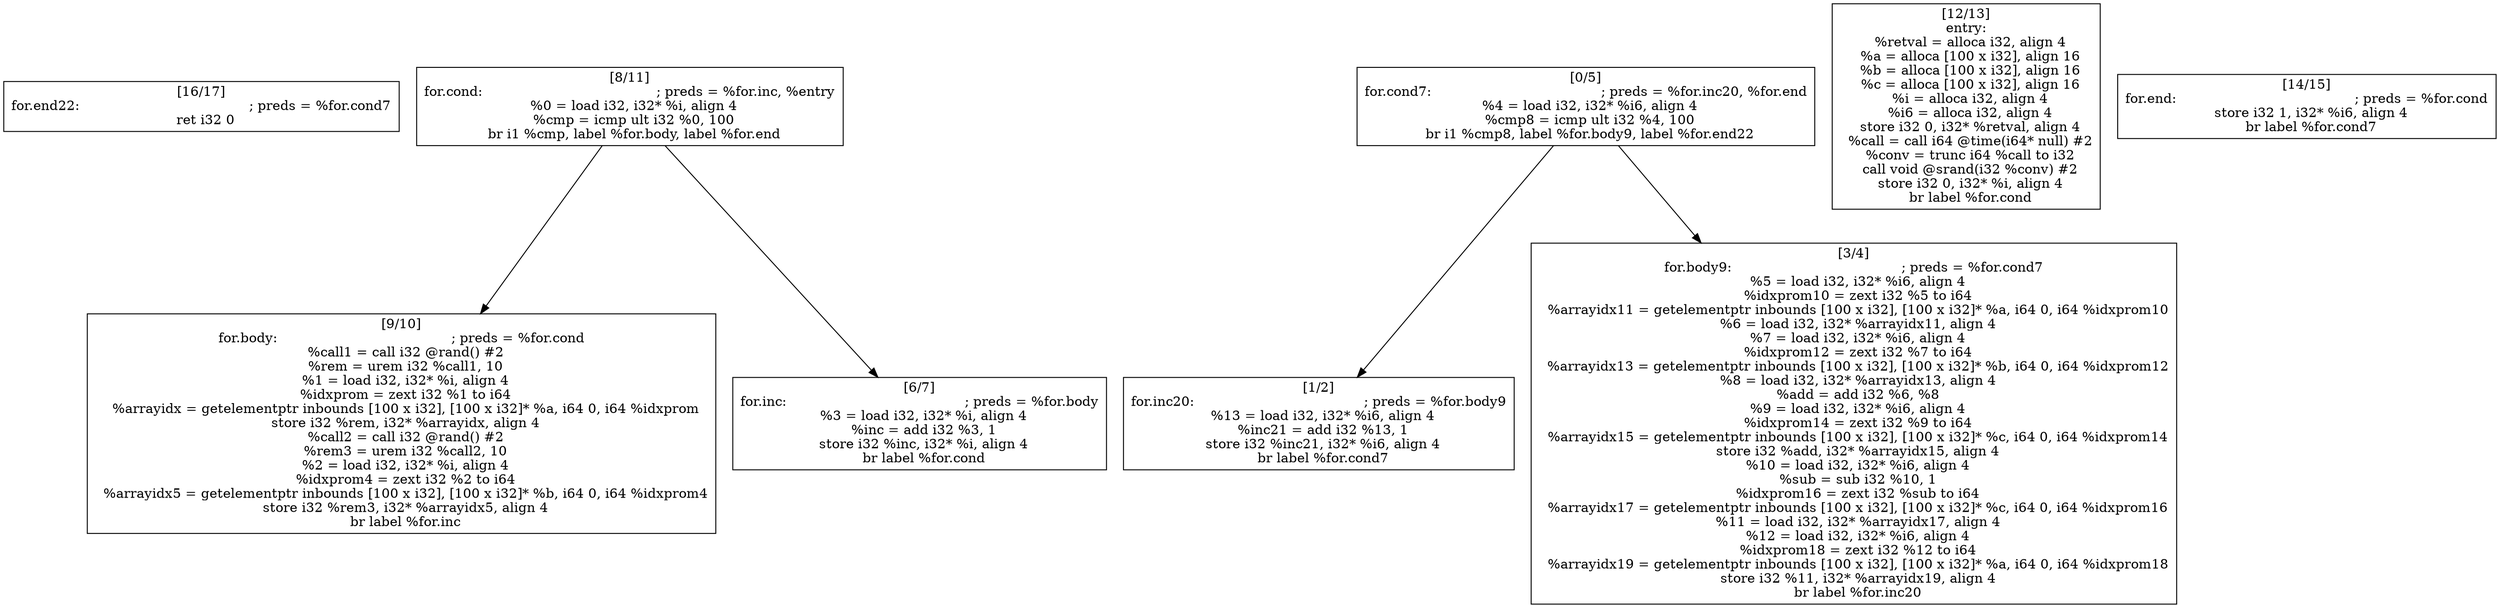 
digraph G {


node26 [label="[16/17]
for.end22:                                        ; preds = %for.cond7
  ret i32 0
",shape=rectangle ]
node25 [label="[9/10]
for.body:                                         ; preds = %for.cond
  %call1 = call i32 @rand() #2
  %rem = urem i32 %call1, 10
  %1 = load i32, i32* %i, align 4
  %idxprom = zext i32 %1 to i64
  %arrayidx = getelementptr inbounds [100 x i32], [100 x i32]* %a, i64 0, i64 %idxprom
  store i32 %rem, i32* %arrayidx, align 4
  %call2 = call i32 @rand() #2
  %rem3 = urem i32 %call2, 10
  %2 = load i32, i32* %i, align 4
  %idxprom4 = zext i32 %2 to i64
  %arrayidx5 = getelementptr inbounds [100 x i32], [100 x i32]* %b, i64 0, i64 %idxprom4
  store i32 %rem3, i32* %arrayidx5, align 4
  br label %for.inc
",shape=rectangle ]
node24 [label="[1/2]
for.inc20:                                        ; preds = %for.body9
  %13 = load i32, i32* %i6, align 4
  %inc21 = add i32 %13, 1
  store i32 %inc21, i32* %i6, align 4
  br label %for.cond7
",shape=rectangle ]
node19 [label="[12/13]
entry:
  %retval = alloca i32, align 4
  %a = alloca [100 x i32], align 16
  %b = alloca [100 x i32], align 16
  %c = alloca [100 x i32], align 16
  %i = alloca i32, align 4
  %i6 = alloca i32, align 4
  store i32 0, i32* %retval, align 4
  %call = call i64 @time(i64* null) #2
  %conv = trunc i64 %call to i32
  call void @srand(i32 %conv) #2
  store i32 0, i32* %i, align 4
  br label %for.cond
",shape=rectangle ]
node21 [label="[0/5]
for.cond7:                                        ; preds = %for.inc20, %for.end
  %4 = load i32, i32* %i6, align 4
  %cmp8 = icmp ult i32 %4, 100
  br i1 %cmp8, label %for.body9, label %for.end22
",shape=rectangle ]
node23 [label="[14/15]
for.end:                                          ; preds = %for.cond
  store i32 1, i32* %i6, align 4
  br label %for.cond7
",shape=rectangle ]
node20 [label="[6/7]
for.inc:                                          ; preds = %for.body
  %3 = load i32, i32* %i, align 4
  %inc = add i32 %3, 1
  store i32 %inc, i32* %i, align 4
  br label %for.cond
",shape=rectangle ]
node18 [label="[8/11]
for.cond:                                         ; preds = %for.inc, %entry
  %0 = load i32, i32* %i, align 4
  %cmp = icmp ult i32 %0, 100
  br i1 %cmp, label %for.body, label %for.end
",shape=rectangle ]
node22 [label="[3/4]
for.body9:                                        ; preds = %for.cond7
  %5 = load i32, i32* %i6, align 4
  %idxprom10 = zext i32 %5 to i64
  %arrayidx11 = getelementptr inbounds [100 x i32], [100 x i32]* %a, i64 0, i64 %idxprom10
  %6 = load i32, i32* %arrayidx11, align 4
  %7 = load i32, i32* %i6, align 4
  %idxprom12 = zext i32 %7 to i64
  %arrayidx13 = getelementptr inbounds [100 x i32], [100 x i32]* %b, i64 0, i64 %idxprom12
  %8 = load i32, i32* %arrayidx13, align 4
  %add = add i32 %6, %8
  %9 = load i32, i32* %i6, align 4
  %idxprom14 = zext i32 %9 to i64
  %arrayidx15 = getelementptr inbounds [100 x i32], [100 x i32]* %c, i64 0, i64 %idxprom14
  store i32 %add, i32* %arrayidx15, align 4
  %10 = load i32, i32* %i6, align 4
  %sub = sub i32 %10, 1
  %idxprom16 = zext i32 %sub to i64
  %arrayidx17 = getelementptr inbounds [100 x i32], [100 x i32]* %c, i64 0, i64 %idxprom16
  %11 = load i32, i32* %arrayidx17, align 4
  %12 = load i32, i32* %i6, align 4
  %idxprom18 = zext i32 %12 to i64
  %arrayidx19 = getelementptr inbounds [100 x i32], [100 x i32]* %a, i64 0, i64 %idxprom18
  store i32 %11, i32* %arrayidx19, align 4
  br label %for.inc20
",shape=rectangle ]

node21->node24 [ ]
node21->node22 [ ]
node18->node25 [ ]
node18->node20 [ ]


}
